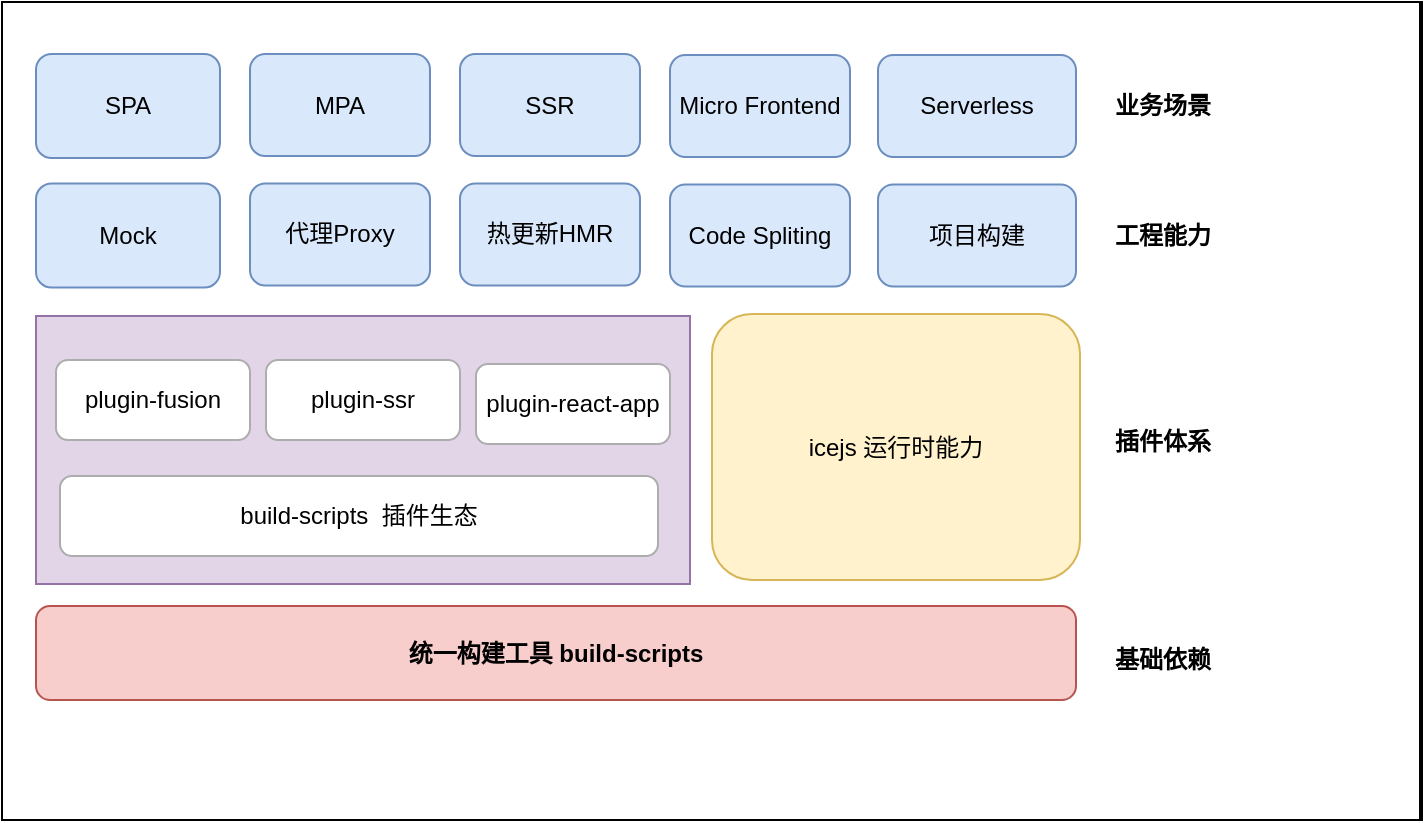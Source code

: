 <mxfile version="19.0.3" type="github">
  <diagram id="R_lJlmI6amoIjlCIqB5n" name="Page-1">
    <mxGraphModel dx="782" dy="436" grid="0" gridSize="10" guides="1" tooltips="1" connect="1" arrows="1" fold="1" page="1" pageScale="1" pageWidth="827" pageHeight="1169" math="0" shadow="0">
      <root>
        <mxCell id="0" />
        <mxCell id="1" parent="0" />
        <mxCell id="A725inLDsLcEfGUUezHN-1" value="" style="rounded=0;whiteSpace=wrap;html=1;" vertex="1" parent="1">
          <mxGeometry x="60" y="34" width="709" height="409" as="geometry" />
        </mxCell>
        <mxCell id="A725inLDsLcEfGUUezHN-2" value="" style="rounded=0;whiteSpace=wrap;html=1;" vertex="1" parent="1">
          <mxGeometry x="59" y="34" width="709" height="409" as="geometry" />
        </mxCell>
        <mxCell id="A725inLDsLcEfGUUezHN-3" value="SPA" style="rounded=1;whiteSpace=wrap;html=1;fillColor=#dae8fc;strokeColor=#6c8ebf;" vertex="1" parent="1">
          <mxGeometry x="76" y="60" width="92" height="52" as="geometry" />
        </mxCell>
        <mxCell id="A725inLDsLcEfGUUezHN-5" value="MPA" style="rounded=1;whiteSpace=wrap;html=1;fillColor=#dae8fc;strokeColor=#6c8ebf;" vertex="1" parent="1">
          <mxGeometry x="183" y="60" width="90" height="51" as="geometry" />
        </mxCell>
        <mxCell id="A725inLDsLcEfGUUezHN-7" value="" style="rounded=0;whiteSpace=wrap;html=1;strokeColor=#9673a6;fillColor=#e1d5e7;" vertex="1" parent="1">
          <mxGeometry x="76" y="191" width="327" height="134" as="geometry" />
        </mxCell>
        <mxCell id="A725inLDsLcEfGUUezHN-8" value="plugin-fusion" style="rounded=1;whiteSpace=wrap;html=1;shadow=0;strokeColor=#ADADAD;fillColor=#FFFFFF;" vertex="1" parent="1">
          <mxGeometry x="86" y="213" width="97" height="40" as="geometry" />
        </mxCell>
        <mxCell id="A725inLDsLcEfGUUezHN-9" value="icejs 运行时能力" style="rounded=1;whiteSpace=wrap;html=1;shadow=0;strokeColor=#d6b656;fillColor=#fff2cc;" vertex="1" parent="1">
          <mxGeometry x="414" y="190" width="184" height="133" as="geometry" />
        </mxCell>
        <mxCell id="A725inLDsLcEfGUUezHN-10" value="&lt;b&gt;统一构建工具 build-scripts&lt;/b&gt;" style="rounded=1;whiteSpace=wrap;html=1;shadow=0;strokeColor=#b85450;fillColor=#f8cecc;" vertex="1" parent="1">
          <mxGeometry x="76" y="336" width="520" height="47" as="geometry" />
        </mxCell>
        <mxCell id="A725inLDsLcEfGUUezHN-14" value="&lt;span style=&quot;&quot;&gt;plugin-ssr&lt;/span&gt;" style="rounded=1;whiteSpace=wrap;html=1;shadow=0;strokeColor=#ADADAD;fillColor=#FFFFFF;" vertex="1" parent="1">
          <mxGeometry x="191" y="213" width="97" height="40" as="geometry" />
        </mxCell>
        <mxCell id="A725inLDsLcEfGUUezHN-15" value="&lt;span style=&quot;&quot;&gt;plugin-react-app&lt;/span&gt;" style="rounded=1;whiteSpace=wrap;html=1;shadow=0;strokeColor=#ADADAD;fillColor=#FFFFFF;" vertex="1" parent="1">
          <mxGeometry x="296" y="215" width="97" height="40" as="geometry" />
        </mxCell>
        <mxCell id="A725inLDsLcEfGUUezHN-16" value="build-scripts&amp;nbsp; 插件生态" style="rounded=1;whiteSpace=wrap;html=1;shadow=0;strokeColor=#ADADAD;fillColor=#FFFFFF;" vertex="1" parent="1">
          <mxGeometry x="88" y="271" width="299" height="40" as="geometry" />
        </mxCell>
        <mxCell id="A725inLDsLcEfGUUezHN-17" value="&lt;b&gt;基础依赖&lt;/b&gt;" style="text;html=1;align=center;verticalAlign=middle;resizable=0;points=[];autosize=1;strokeColor=none;fillColor=none;" vertex="1" parent="1">
          <mxGeometry x="610" y="354" width="58" height="18" as="geometry" />
        </mxCell>
        <mxCell id="A725inLDsLcEfGUUezHN-18" value="&lt;b&gt;工程能力&lt;/b&gt;" style="text;html=1;align=center;verticalAlign=middle;resizable=0;points=[];autosize=1;strokeColor=none;fillColor=none;" vertex="1" parent="1">
          <mxGeometry x="610" y="141.75" width="58" height="18" as="geometry" />
        </mxCell>
        <mxCell id="A725inLDsLcEfGUUezHN-19" value="&lt;b&gt;业务场景&lt;/b&gt;" style="text;html=1;align=center;verticalAlign=middle;resizable=0;points=[];autosize=1;strokeColor=none;fillColor=none;" vertex="1" parent="1">
          <mxGeometry x="610" y="76.5" width="58" height="18" as="geometry" />
        </mxCell>
        <mxCell id="A725inLDsLcEfGUUezHN-20" value="&lt;b&gt;插件体系&lt;/b&gt;" style="text;html=1;align=center;verticalAlign=middle;resizable=0;points=[];autosize=1;strokeColor=none;fillColor=none;" vertex="1" parent="1">
          <mxGeometry x="610" y="245" width="58" height="18" as="geometry" />
        </mxCell>
        <mxCell id="A725inLDsLcEfGUUezHN-21" value="SSR" style="rounded=1;whiteSpace=wrap;html=1;fillColor=#dae8fc;strokeColor=#6c8ebf;" vertex="1" parent="1">
          <mxGeometry x="288" y="60" width="90" height="51" as="geometry" />
        </mxCell>
        <mxCell id="A725inLDsLcEfGUUezHN-22" value="Micro Frontend" style="rounded=1;whiteSpace=wrap;html=1;fillColor=#dae8fc;strokeColor=#6c8ebf;" vertex="1" parent="1">
          <mxGeometry x="393" y="60.5" width="90" height="51" as="geometry" />
        </mxCell>
        <mxCell id="A725inLDsLcEfGUUezHN-23" value="Serverless" style="rounded=1;whiteSpace=wrap;html=1;fillColor=#dae8fc;strokeColor=#6c8ebf;" vertex="1" parent="1">
          <mxGeometry x="497" y="60.5" width="99" height="51" as="geometry" />
        </mxCell>
        <mxCell id="A725inLDsLcEfGUUezHN-24" value="Mock" style="rounded=1;whiteSpace=wrap;html=1;fillColor=#dae8fc;strokeColor=#6c8ebf;" vertex="1" parent="1">
          <mxGeometry x="76" y="124.75" width="92" height="52" as="geometry" />
        </mxCell>
        <mxCell id="A725inLDsLcEfGUUezHN-25" value="代理Proxy" style="rounded=1;whiteSpace=wrap;html=1;fillColor=#dae8fc;strokeColor=#6c8ebf;" vertex="1" parent="1">
          <mxGeometry x="183" y="124.75" width="90" height="51" as="geometry" />
        </mxCell>
        <mxCell id="A725inLDsLcEfGUUezHN-26" value="热更新HMR" style="rounded=1;whiteSpace=wrap;html=1;fillColor=#dae8fc;strokeColor=#6c8ebf;" vertex="1" parent="1">
          <mxGeometry x="288" y="124.75" width="90" height="51" as="geometry" />
        </mxCell>
        <mxCell id="A725inLDsLcEfGUUezHN-27" value="Code Spliting" style="rounded=1;whiteSpace=wrap;html=1;fillColor=#dae8fc;strokeColor=#6c8ebf;" vertex="1" parent="1">
          <mxGeometry x="393" y="125.25" width="90" height="51" as="geometry" />
        </mxCell>
        <mxCell id="A725inLDsLcEfGUUezHN-28" value="项目构建" style="rounded=1;whiteSpace=wrap;html=1;fillColor=#dae8fc;strokeColor=#6c8ebf;" vertex="1" parent="1">
          <mxGeometry x="497" y="125.25" width="99" height="51" as="geometry" />
        </mxCell>
      </root>
    </mxGraphModel>
  </diagram>
</mxfile>
